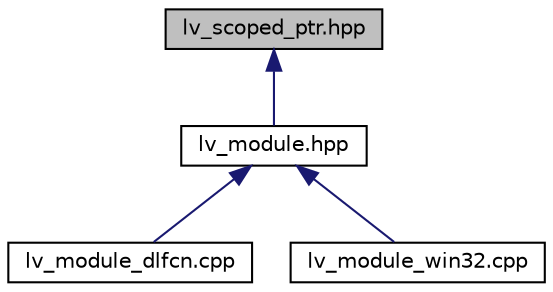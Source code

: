 digraph G
{
  edge [fontname="Helvetica",fontsize="10",labelfontname="Helvetica",labelfontsize="10"];
  node [fontname="Helvetica",fontsize="10",shape=record];
  Node1 [label="lv_scoped_ptr.hpp",height=0.2,width=0.4,color="black", fillcolor="grey75", style="filled" fontcolor="black"];
  Node1 -> Node2 [dir="back",color="midnightblue",fontsize="10",style="solid",fontname="Helvetica"];
  Node2 [label="lv_module.hpp",height=0.2,width=0.4,color="black", fillcolor="white", style="filled",URL="$lv__module_8hpp.html"];
  Node2 -> Node3 [dir="back",color="midnightblue",fontsize="10",style="solid",fontname="Helvetica"];
  Node3 [label="lv_module_dlfcn.cpp",height=0.2,width=0.4,color="black", fillcolor="white", style="filled",URL="$lv__module__dlfcn_8cpp.html"];
  Node2 -> Node4 [dir="back",color="midnightblue",fontsize="10",style="solid",fontname="Helvetica"];
  Node4 [label="lv_module_win32.cpp",height=0.2,width=0.4,color="black", fillcolor="white", style="filled",URL="$lv__module__win32_8cpp.html"];
}
